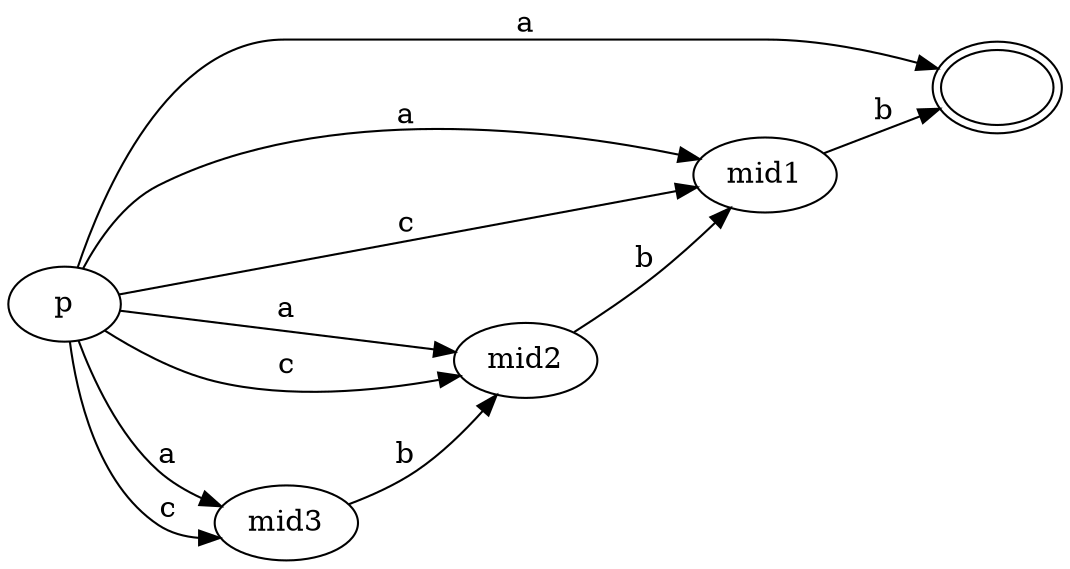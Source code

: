 digraph "A" {
  rankdir = LR;
  acc [label="", peripheries=2];

  "p" -> acc [label="a"];

  p    -> mid1 [label="a"];
  p    -> mid1 [label="c"];
  mid1 -> acc  [label="b"];

  p    -> mid2 [label="a"];
  p    -> mid2 [label="c"];
  mid2 -> mid1 [label="b"];

  p    -> mid3 [label="a"];
  p    -> mid3 [label="c"];
  mid3 -> mid2 [label="b"];
}
